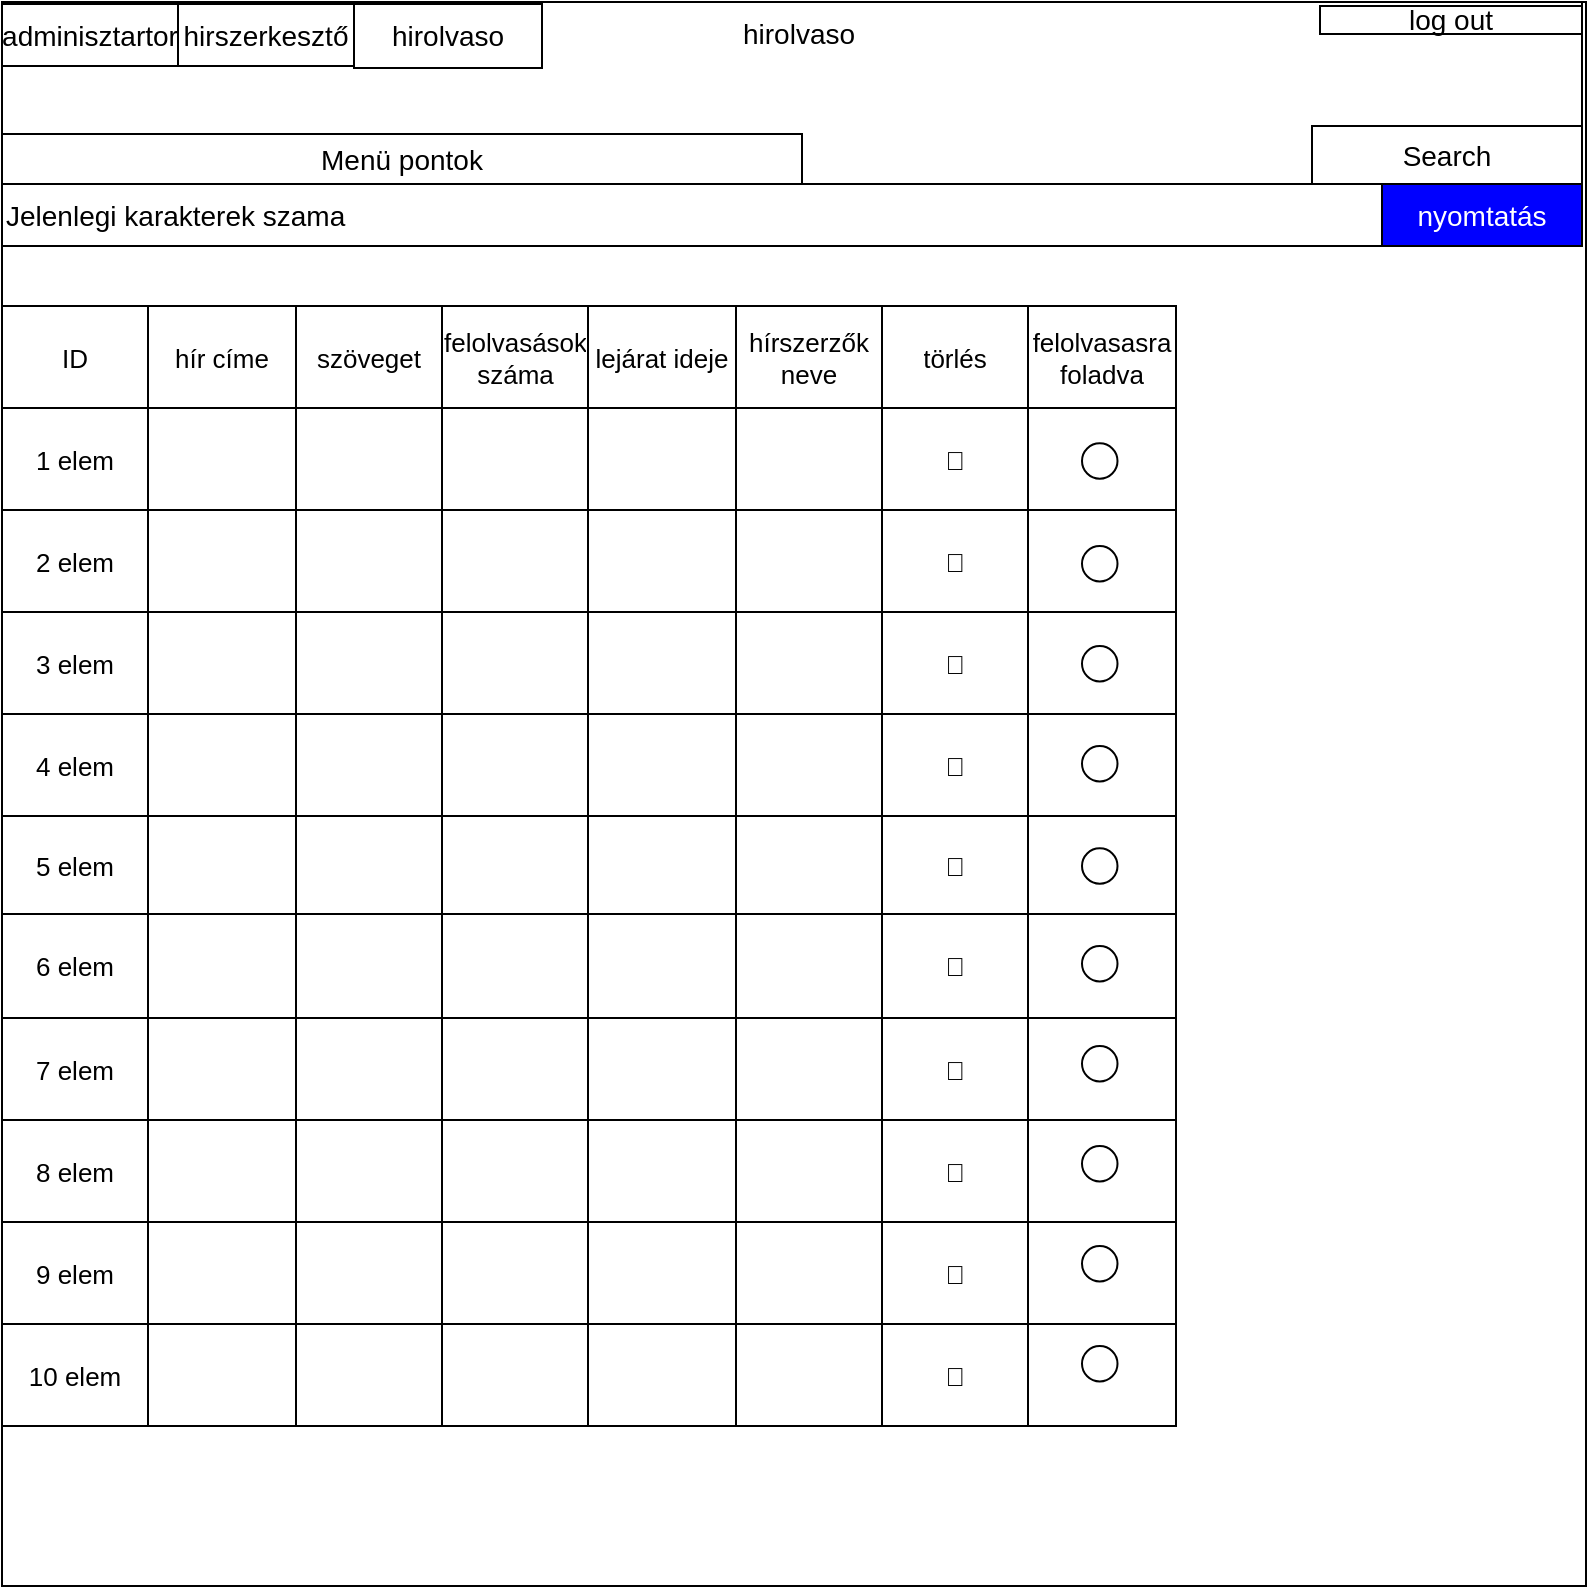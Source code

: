 <mxfile version="22.0.8" type="device">
  <diagram name="1 oldal" id="dpjXXV6aqlacYk7j9VG9">
    <mxGraphModel dx="934" dy="866" grid="1" gridSize="10" guides="1" tooltips="1" connect="1" arrows="1" fold="1" page="1" pageScale="1" pageWidth="827" pageHeight="1169" math="0" shadow="0">
      <root>
        <mxCell id="0" />
        <mxCell id="1" parent="0" />
        <mxCell id="1Bhlo9oKJ-6xgey1GEtK-1" value="" style="whiteSpace=wrap;html=1;aspect=fixed;" parent="1" vertex="1">
          <mxGeometry x="40" y="268" width="792" height="792" as="geometry" />
        </mxCell>
        <mxCell id="1Bhlo9oKJ-6xgey1GEtK-124" value="" style="rounded=0;whiteSpace=wrap;html=1;fontSize=14;" parent="1" vertex="1">
          <mxGeometry x="40" y="268" width="790" height="91" as="geometry" />
        </mxCell>
        <mxCell id="1Bhlo9oKJ-6xgey1GEtK-125" value="hirolvaso" style="text;html=1;strokeColor=none;fillColor=none;align=center;verticalAlign=middle;whiteSpace=wrap;rounded=0;fontSize=14;" parent="1" vertex="1">
          <mxGeometry x="389" y="270" width="99" height="28" as="geometry" />
        </mxCell>
        <mxCell id="1Bhlo9oKJ-6xgey1GEtK-126" value="Search" style="rounded=0;whiteSpace=wrap;html=1;fontSize=14;" parent="1" vertex="1">
          <mxGeometry x="695" y="330" width="135" height="29" as="geometry" />
        </mxCell>
        <mxCell id="1Bhlo9oKJ-6xgey1GEtK-127" value="Menü pontok" style="rounded=0;whiteSpace=wrap;html=1;fontSize=14;" parent="1" vertex="1">
          <mxGeometry x="40" y="334" width="400" height="25" as="geometry" />
        </mxCell>
        <mxCell id="1Bhlo9oKJ-6xgey1GEtK-128" value="log out" style="rounded=0;whiteSpace=wrap;html=1;fontSize=14;" parent="1" vertex="1">
          <mxGeometry x="699" y="270" width="131" height="14" as="geometry" />
        </mxCell>
        <mxCell id="1Bhlo9oKJ-6xgey1GEtK-129" value="adminisztartor" style="rounded=0;whiteSpace=wrap;html=1;fontSize=14;" parent="1" vertex="1">
          <mxGeometry x="40" y="269" width="88" height="31" as="geometry" />
        </mxCell>
        <mxCell id="1Bhlo9oKJ-6xgey1GEtK-130" value="hirszerkesztő" style="rounded=0;whiteSpace=wrap;html=1;fontSize=14;" parent="1" vertex="1">
          <mxGeometry x="128" y="269" width="88" height="31" as="geometry" />
        </mxCell>
        <mxCell id="1Bhlo9oKJ-6xgey1GEtK-133" value="hirolvaso" style="rounded=0;whiteSpace=wrap;html=1;fontSize=14;" parent="1" vertex="1">
          <mxGeometry x="216" y="269" width="94" height="32" as="geometry" />
        </mxCell>
        <mxCell id="7-HeJF2qWF5bApz_e-Zq-28" value="" style="shape=partialRectangle;html=1;whiteSpace=wrap;connectable=0;strokeColor=inherit;overflow=hidden;fillColor=none;top=0;left=0;bottom=0;right=0;pointerEvents=1;fontSize=13;" vertex="1" parent="1">
          <mxGeometry x="495" y="421" width="65" height="51" as="geometry">
            <mxRectangle width="65" height="51" as="alternateBounds" />
          </mxGeometry>
        </mxCell>
        <mxCell id="7-HeJF2qWF5bApz_e-Zq-29" value="" style="shape=partialRectangle;html=1;whiteSpace=wrap;connectable=0;strokeColor=inherit;overflow=hidden;fillColor=none;top=0;left=0;bottom=0;right=0;pointerEvents=1;fontSize=13;" vertex="1" parent="1">
          <mxGeometry x="495" y="472" width="65" height="51" as="geometry">
            <mxRectangle width="65" height="51" as="alternateBounds" />
          </mxGeometry>
        </mxCell>
        <mxCell id="7-HeJF2qWF5bApz_e-Zq-50" value="&lt;div style=&quot;font-size: 14px;&quot; align=&quot;left&quot;&gt;&lt;font style=&quot;font-size: 14px;&quot;&gt;Jelenlegi karakterek szama&lt;/font&gt;&lt;/div&gt;" style="rounded=0;whiteSpace=wrap;html=1;align=left;fontSize=14;" vertex="1" parent="1">
          <mxGeometry x="40" y="359" width="790" height="31" as="geometry" />
        </mxCell>
        <mxCell id="1Bhlo9oKJ-6xgey1GEtK-147" value="nyomtatás" style="rounded=0;whiteSpace=wrap;html=1;fillColor=#0000FF;fontColor=#FFFFFF;fontSize=14;" parent="1" vertex="1">
          <mxGeometry x="730" y="359" width="100" height="31" as="geometry" />
        </mxCell>
        <mxCell id="1Bhlo9oKJ-6xgey1GEtK-2" value="" style="shape=table;startSize=0;container=1;collapsible=0;childLayout=tableLayout;fontSize=13;" parent="1" vertex="1">
          <mxGeometry x="40" y="420" width="587" height="560" as="geometry" />
        </mxCell>
        <mxCell id="1Bhlo9oKJ-6xgey1GEtK-3" value="" style="shape=tableRow;horizontal=0;startSize=0;swimlaneHead=0;swimlaneBody=0;strokeColor=inherit;top=0;left=0;bottom=0;right=0;collapsible=0;dropTarget=0;fillColor=none;points=[[0,0.5],[1,0.5]];portConstraint=eastwest;fontSize=13;" parent="1Bhlo9oKJ-6xgey1GEtK-2" vertex="1">
          <mxGeometry width="587" height="51" as="geometry" />
        </mxCell>
        <mxCell id="1Bhlo9oKJ-6xgey1GEtK-4" value="ID" style="shape=partialRectangle;html=1;whiteSpace=wrap;connectable=0;strokeColor=inherit;overflow=hidden;fillColor=none;top=0;left=0;bottom=0;right=0;pointerEvents=1;fontSize=13;" parent="1Bhlo9oKJ-6xgey1GEtK-3" vertex="1">
          <mxGeometry width="73" height="51" as="geometry">
            <mxRectangle width="73" height="51" as="alternateBounds" />
          </mxGeometry>
        </mxCell>
        <mxCell id="1Bhlo9oKJ-6xgey1GEtK-5" value="&#xa;hír címe&#xa;&#xa;" style="shape=partialRectangle;html=1;whiteSpace=wrap;connectable=0;strokeColor=inherit;overflow=hidden;fillColor=none;top=0;left=0;bottom=0;right=0;pointerEvents=1;fontSize=13;" parent="1Bhlo9oKJ-6xgey1GEtK-3" vertex="1">
          <mxGeometry x="73" width="74" height="51" as="geometry">
            <mxRectangle width="74" height="51" as="alternateBounds" />
          </mxGeometry>
        </mxCell>
        <mxCell id="1Bhlo9oKJ-6xgey1GEtK-6" value="szöveget" style="shape=partialRectangle;html=1;whiteSpace=wrap;connectable=0;strokeColor=inherit;overflow=hidden;fillColor=none;top=0;left=0;bottom=0;right=0;pointerEvents=1;fontSize=13;" parent="1Bhlo9oKJ-6xgey1GEtK-3" vertex="1">
          <mxGeometry x="147" width="73" height="51" as="geometry">
            <mxRectangle width="73" height="51" as="alternateBounds" />
          </mxGeometry>
        </mxCell>
        <mxCell id="1Bhlo9oKJ-6xgey1GEtK-7" value="felolvasások száma" style="shape=partialRectangle;html=1;whiteSpace=wrap;connectable=0;strokeColor=inherit;overflow=hidden;fillColor=none;top=0;left=0;bottom=0;right=0;pointerEvents=1;fontSize=13;" parent="1Bhlo9oKJ-6xgey1GEtK-3" vertex="1">
          <mxGeometry x="220" width="73" height="51" as="geometry">
            <mxRectangle width="73" height="51" as="alternateBounds" />
          </mxGeometry>
        </mxCell>
        <mxCell id="1Bhlo9oKJ-6xgey1GEtK-8" value="lejárat ideje" style="shape=partialRectangle;html=1;whiteSpace=wrap;connectable=0;strokeColor=inherit;overflow=hidden;fillColor=none;top=0;left=0;bottom=0;right=0;pointerEvents=1;fontSize=13;" parent="1Bhlo9oKJ-6xgey1GEtK-3" vertex="1">
          <mxGeometry x="293" width="74" height="51" as="geometry">
            <mxRectangle width="74" height="51" as="alternateBounds" />
          </mxGeometry>
        </mxCell>
        <mxCell id="1Bhlo9oKJ-6xgey1GEtK-9" value="hírszerzők neve" style="shape=partialRectangle;html=1;whiteSpace=wrap;connectable=0;strokeColor=inherit;overflow=hidden;fillColor=none;top=0;left=0;bottom=0;right=0;pointerEvents=1;fontSize=13;" parent="1Bhlo9oKJ-6xgey1GEtK-3" vertex="1">
          <mxGeometry x="367" width="73" height="51" as="geometry">
            <mxRectangle width="73" height="51" as="alternateBounds" />
          </mxGeometry>
        </mxCell>
        <mxCell id="1Bhlo9oKJ-6xgey1GEtK-10" value="&#xa;törlés&#xa;&#xa;" style="shape=partialRectangle;html=1;whiteSpace=wrap;connectable=0;strokeColor=inherit;overflow=hidden;fillColor=none;top=0;left=0;bottom=0;right=0;pointerEvents=1;fontSize=13;" parent="1Bhlo9oKJ-6xgey1GEtK-3" vertex="1">
          <mxGeometry x="440" width="73" height="51" as="geometry">
            <mxRectangle width="73" height="51" as="alternateBounds" />
          </mxGeometry>
        </mxCell>
        <mxCell id="1Bhlo9oKJ-6xgey1GEtK-11" value="felolvasasra foladva" style="shape=partialRectangle;html=1;whiteSpace=wrap;connectable=0;strokeColor=inherit;overflow=hidden;fillColor=none;top=0;left=0;bottom=0;right=0;pointerEvents=1;fontSize=13;" parent="1Bhlo9oKJ-6xgey1GEtK-3" vertex="1">
          <mxGeometry x="513" width="74" height="51" as="geometry">
            <mxRectangle width="74" height="51" as="alternateBounds" />
          </mxGeometry>
        </mxCell>
        <mxCell id="1Bhlo9oKJ-6xgey1GEtK-14" value="" style="shape=tableRow;horizontal=0;startSize=0;swimlaneHead=0;swimlaneBody=0;strokeColor=inherit;top=0;left=0;bottom=0;right=0;collapsible=0;dropTarget=0;fillColor=none;points=[[0,0.5],[1,0.5]];portConstraint=eastwest;fontSize=13;" parent="1Bhlo9oKJ-6xgey1GEtK-2" vertex="1">
          <mxGeometry y="51" width="587" height="51" as="geometry" />
        </mxCell>
        <mxCell id="1Bhlo9oKJ-6xgey1GEtK-15" value="1 elem" style="shape=partialRectangle;html=1;whiteSpace=wrap;connectable=0;strokeColor=inherit;overflow=hidden;fillColor=none;top=0;left=0;bottom=0;right=0;pointerEvents=1;fontSize=13;" parent="1Bhlo9oKJ-6xgey1GEtK-14" vertex="1">
          <mxGeometry width="73" height="51" as="geometry">
            <mxRectangle width="73" height="51" as="alternateBounds" />
          </mxGeometry>
        </mxCell>
        <mxCell id="1Bhlo9oKJ-6xgey1GEtK-16" style="shape=partialRectangle;html=1;whiteSpace=wrap;connectable=0;strokeColor=inherit;overflow=hidden;fillColor=none;top=0;left=0;bottom=0;right=0;pointerEvents=1;fontSize=13;" parent="1Bhlo9oKJ-6xgey1GEtK-14" vertex="1">
          <mxGeometry x="73" width="74" height="51" as="geometry">
            <mxRectangle width="74" height="51" as="alternateBounds" />
          </mxGeometry>
        </mxCell>
        <mxCell id="1Bhlo9oKJ-6xgey1GEtK-17" style="shape=partialRectangle;html=1;whiteSpace=wrap;connectable=0;strokeColor=inherit;overflow=hidden;fillColor=none;top=0;left=0;bottom=0;right=0;pointerEvents=1;fontSize=13;" parent="1Bhlo9oKJ-6xgey1GEtK-14" vertex="1">
          <mxGeometry x="147" width="73" height="51" as="geometry">
            <mxRectangle width="73" height="51" as="alternateBounds" />
          </mxGeometry>
        </mxCell>
        <mxCell id="1Bhlo9oKJ-6xgey1GEtK-18" style="shape=partialRectangle;html=1;whiteSpace=wrap;connectable=0;strokeColor=inherit;overflow=hidden;fillColor=none;top=0;left=0;bottom=0;right=0;pointerEvents=1;fontSize=13;" parent="1Bhlo9oKJ-6xgey1GEtK-14" vertex="1">
          <mxGeometry x="220" width="73" height="51" as="geometry">
            <mxRectangle width="73" height="51" as="alternateBounds" />
          </mxGeometry>
        </mxCell>
        <mxCell id="1Bhlo9oKJ-6xgey1GEtK-19" style="shape=partialRectangle;html=1;whiteSpace=wrap;connectable=0;strokeColor=inherit;overflow=hidden;fillColor=none;top=0;left=0;bottom=0;right=0;pointerEvents=1;fontSize=13;" parent="1Bhlo9oKJ-6xgey1GEtK-14" vertex="1">
          <mxGeometry x="293" width="74" height="51" as="geometry">
            <mxRectangle width="74" height="51" as="alternateBounds" />
          </mxGeometry>
        </mxCell>
        <mxCell id="1Bhlo9oKJ-6xgey1GEtK-20" style="shape=partialRectangle;html=1;whiteSpace=wrap;connectable=0;strokeColor=inherit;overflow=hidden;fillColor=none;top=0;left=0;bottom=0;right=0;pointerEvents=1;fontSize=13;" parent="1Bhlo9oKJ-6xgey1GEtK-14" vertex="1">
          <mxGeometry x="367" width="73" height="51" as="geometry">
            <mxRectangle width="73" height="51" as="alternateBounds" />
          </mxGeometry>
        </mxCell>
        <mxCell id="1Bhlo9oKJ-6xgey1GEtK-21" value="🚫" style="shape=partialRectangle;html=1;whiteSpace=wrap;connectable=0;strokeColor=inherit;overflow=hidden;fillColor=none;top=0;left=0;bottom=0;right=0;pointerEvents=1;fontSize=13;" parent="1Bhlo9oKJ-6xgey1GEtK-14" vertex="1">
          <mxGeometry x="440" width="73" height="51" as="geometry">
            <mxRectangle width="73" height="51" as="alternateBounds" />
          </mxGeometry>
        </mxCell>
        <mxCell id="1Bhlo9oKJ-6xgey1GEtK-22" value="" style="shape=partialRectangle;html=1;whiteSpace=wrap;connectable=0;strokeColor=inherit;overflow=hidden;fillColor=none;top=0;left=0;bottom=0;right=0;pointerEvents=1;fontSize=13;" parent="1Bhlo9oKJ-6xgey1GEtK-14" vertex="1">
          <mxGeometry x="513" width="74" height="51" as="geometry">
            <mxRectangle width="74" height="51" as="alternateBounds" />
          </mxGeometry>
        </mxCell>
        <mxCell id="1Bhlo9oKJ-6xgey1GEtK-25" value="" style="shape=tableRow;horizontal=0;startSize=0;swimlaneHead=0;swimlaneBody=0;strokeColor=inherit;top=0;left=0;bottom=0;right=0;collapsible=0;dropTarget=0;fillColor=none;points=[[0,0.5],[1,0.5]];portConstraint=eastwest;fontSize=13;" parent="1Bhlo9oKJ-6xgey1GEtK-2" vertex="1">
          <mxGeometry y="102" width="587" height="51" as="geometry" />
        </mxCell>
        <mxCell id="1Bhlo9oKJ-6xgey1GEtK-26" value="2 elem" style="shape=partialRectangle;html=1;whiteSpace=wrap;connectable=0;strokeColor=inherit;overflow=hidden;fillColor=none;top=0;left=0;bottom=0;right=0;pointerEvents=1;fontSize=13;" parent="1Bhlo9oKJ-6xgey1GEtK-25" vertex="1">
          <mxGeometry width="73" height="51" as="geometry">
            <mxRectangle width="73" height="51" as="alternateBounds" />
          </mxGeometry>
        </mxCell>
        <mxCell id="1Bhlo9oKJ-6xgey1GEtK-27" style="shape=partialRectangle;html=1;whiteSpace=wrap;connectable=0;strokeColor=inherit;overflow=hidden;fillColor=none;top=0;left=0;bottom=0;right=0;pointerEvents=1;fontSize=13;" parent="1Bhlo9oKJ-6xgey1GEtK-25" vertex="1">
          <mxGeometry x="73" width="74" height="51" as="geometry">
            <mxRectangle width="74" height="51" as="alternateBounds" />
          </mxGeometry>
        </mxCell>
        <mxCell id="1Bhlo9oKJ-6xgey1GEtK-28" style="shape=partialRectangle;html=1;whiteSpace=wrap;connectable=0;strokeColor=inherit;overflow=hidden;fillColor=none;top=0;left=0;bottom=0;right=0;pointerEvents=1;fontSize=13;" parent="1Bhlo9oKJ-6xgey1GEtK-25" vertex="1">
          <mxGeometry x="147" width="73" height="51" as="geometry">
            <mxRectangle width="73" height="51" as="alternateBounds" />
          </mxGeometry>
        </mxCell>
        <mxCell id="1Bhlo9oKJ-6xgey1GEtK-29" style="shape=partialRectangle;html=1;whiteSpace=wrap;connectable=0;strokeColor=inherit;overflow=hidden;fillColor=none;top=0;left=0;bottom=0;right=0;pointerEvents=1;fontSize=13;" parent="1Bhlo9oKJ-6xgey1GEtK-25" vertex="1">
          <mxGeometry x="220" width="73" height="51" as="geometry">
            <mxRectangle width="73" height="51" as="alternateBounds" />
          </mxGeometry>
        </mxCell>
        <mxCell id="1Bhlo9oKJ-6xgey1GEtK-30" style="shape=partialRectangle;html=1;whiteSpace=wrap;connectable=0;strokeColor=inherit;overflow=hidden;fillColor=none;top=0;left=0;bottom=0;right=0;pointerEvents=1;fontSize=13;" parent="1Bhlo9oKJ-6xgey1GEtK-25" vertex="1">
          <mxGeometry x="293" width="74" height="51" as="geometry">
            <mxRectangle width="74" height="51" as="alternateBounds" />
          </mxGeometry>
        </mxCell>
        <mxCell id="1Bhlo9oKJ-6xgey1GEtK-31" style="shape=partialRectangle;html=1;whiteSpace=wrap;connectable=0;strokeColor=inherit;overflow=hidden;fillColor=none;top=0;left=0;bottom=0;right=0;pointerEvents=1;fontSize=13;" parent="1Bhlo9oKJ-6xgey1GEtK-25" vertex="1">
          <mxGeometry x="367" width="73" height="51" as="geometry">
            <mxRectangle width="73" height="51" as="alternateBounds" />
          </mxGeometry>
        </mxCell>
        <mxCell id="1Bhlo9oKJ-6xgey1GEtK-32" value="🚫" style="shape=partialRectangle;html=1;whiteSpace=wrap;connectable=0;strokeColor=inherit;overflow=hidden;fillColor=none;top=0;left=0;bottom=0;right=0;pointerEvents=1;fontSize=13;" parent="1Bhlo9oKJ-6xgey1GEtK-25" vertex="1">
          <mxGeometry x="440" width="73" height="51" as="geometry">
            <mxRectangle width="73" height="51" as="alternateBounds" />
          </mxGeometry>
        </mxCell>
        <mxCell id="1Bhlo9oKJ-6xgey1GEtK-33" value="" style="shape=partialRectangle;html=1;whiteSpace=wrap;connectable=0;strokeColor=inherit;overflow=hidden;fillColor=none;top=0;left=0;bottom=0;right=0;pointerEvents=1;fontSize=13;" parent="1Bhlo9oKJ-6xgey1GEtK-25" vertex="1">
          <mxGeometry x="513" width="74" height="51" as="geometry">
            <mxRectangle width="74" height="51" as="alternateBounds" />
          </mxGeometry>
        </mxCell>
        <mxCell id="1Bhlo9oKJ-6xgey1GEtK-36" style="shape=tableRow;horizontal=0;startSize=0;swimlaneHead=0;swimlaneBody=0;strokeColor=inherit;top=0;left=0;bottom=0;right=0;collapsible=0;dropTarget=0;fillColor=none;points=[[0,0.5],[1,0.5]];portConstraint=eastwest;fontSize=13;" parent="1Bhlo9oKJ-6xgey1GEtK-2" vertex="1">
          <mxGeometry y="153" width="587" height="51" as="geometry" />
        </mxCell>
        <mxCell id="1Bhlo9oKJ-6xgey1GEtK-37" value="3 elem" style="shape=partialRectangle;html=1;whiteSpace=wrap;connectable=0;strokeColor=inherit;overflow=hidden;fillColor=none;top=0;left=0;bottom=0;right=0;pointerEvents=1;fontSize=13;" parent="1Bhlo9oKJ-6xgey1GEtK-36" vertex="1">
          <mxGeometry width="73" height="51" as="geometry">
            <mxRectangle width="73" height="51" as="alternateBounds" />
          </mxGeometry>
        </mxCell>
        <mxCell id="1Bhlo9oKJ-6xgey1GEtK-38" style="shape=partialRectangle;html=1;whiteSpace=wrap;connectable=0;strokeColor=inherit;overflow=hidden;fillColor=none;top=0;left=0;bottom=0;right=0;pointerEvents=1;fontSize=13;" parent="1Bhlo9oKJ-6xgey1GEtK-36" vertex="1">
          <mxGeometry x="73" width="74" height="51" as="geometry">
            <mxRectangle width="74" height="51" as="alternateBounds" />
          </mxGeometry>
        </mxCell>
        <mxCell id="1Bhlo9oKJ-6xgey1GEtK-39" style="shape=partialRectangle;html=1;whiteSpace=wrap;connectable=0;strokeColor=inherit;overflow=hidden;fillColor=none;top=0;left=0;bottom=0;right=0;pointerEvents=1;fontSize=13;" parent="1Bhlo9oKJ-6xgey1GEtK-36" vertex="1">
          <mxGeometry x="147" width="73" height="51" as="geometry">
            <mxRectangle width="73" height="51" as="alternateBounds" />
          </mxGeometry>
        </mxCell>
        <mxCell id="1Bhlo9oKJ-6xgey1GEtK-40" style="shape=partialRectangle;html=1;whiteSpace=wrap;connectable=0;strokeColor=inherit;overflow=hidden;fillColor=none;top=0;left=0;bottom=0;right=0;pointerEvents=1;fontSize=13;" parent="1Bhlo9oKJ-6xgey1GEtK-36" vertex="1">
          <mxGeometry x="220" width="73" height="51" as="geometry">
            <mxRectangle width="73" height="51" as="alternateBounds" />
          </mxGeometry>
        </mxCell>
        <mxCell id="1Bhlo9oKJ-6xgey1GEtK-41" style="shape=partialRectangle;html=1;whiteSpace=wrap;connectable=0;strokeColor=inherit;overflow=hidden;fillColor=none;top=0;left=0;bottom=0;right=0;pointerEvents=1;fontSize=13;" parent="1Bhlo9oKJ-6xgey1GEtK-36" vertex="1">
          <mxGeometry x="293" width="74" height="51" as="geometry">
            <mxRectangle width="74" height="51" as="alternateBounds" />
          </mxGeometry>
        </mxCell>
        <mxCell id="1Bhlo9oKJ-6xgey1GEtK-42" style="shape=partialRectangle;html=1;whiteSpace=wrap;connectable=0;strokeColor=inherit;overflow=hidden;fillColor=none;top=0;left=0;bottom=0;right=0;pointerEvents=1;fontSize=13;" parent="1Bhlo9oKJ-6xgey1GEtK-36" vertex="1">
          <mxGeometry x="367" width="73" height="51" as="geometry">
            <mxRectangle width="73" height="51" as="alternateBounds" />
          </mxGeometry>
        </mxCell>
        <mxCell id="1Bhlo9oKJ-6xgey1GEtK-43" value="🚫" style="shape=partialRectangle;html=1;whiteSpace=wrap;connectable=0;strokeColor=inherit;overflow=hidden;fillColor=none;top=0;left=0;bottom=0;right=0;pointerEvents=1;fontSize=13;" parent="1Bhlo9oKJ-6xgey1GEtK-36" vertex="1">
          <mxGeometry x="440" width="73" height="51" as="geometry">
            <mxRectangle width="73" height="51" as="alternateBounds" />
          </mxGeometry>
        </mxCell>
        <mxCell id="1Bhlo9oKJ-6xgey1GEtK-44" value="" style="shape=partialRectangle;html=1;whiteSpace=wrap;connectable=0;strokeColor=inherit;overflow=hidden;fillColor=none;top=0;left=0;bottom=0;right=0;pointerEvents=1;fontSize=13;" parent="1Bhlo9oKJ-6xgey1GEtK-36" vertex="1">
          <mxGeometry x="513" width="74" height="51" as="geometry">
            <mxRectangle width="74" height="51" as="alternateBounds" />
          </mxGeometry>
        </mxCell>
        <mxCell id="1Bhlo9oKJ-6xgey1GEtK-47" style="shape=tableRow;horizontal=0;startSize=0;swimlaneHead=0;swimlaneBody=0;strokeColor=inherit;top=0;left=0;bottom=0;right=0;collapsible=0;dropTarget=0;fillColor=none;points=[[0,0.5],[1,0.5]];portConstraint=eastwest;fontSize=13;" parent="1Bhlo9oKJ-6xgey1GEtK-2" vertex="1">
          <mxGeometry y="204" width="587" height="51" as="geometry" />
        </mxCell>
        <mxCell id="1Bhlo9oKJ-6xgey1GEtK-48" value="4 elem" style="shape=partialRectangle;html=1;whiteSpace=wrap;connectable=0;strokeColor=inherit;overflow=hidden;fillColor=none;top=0;left=0;bottom=0;right=0;pointerEvents=1;fontSize=13;" parent="1Bhlo9oKJ-6xgey1GEtK-47" vertex="1">
          <mxGeometry width="73" height="51" as="geometry">
            <mxRectangle width="73" height="51" as="alternateBounds" />
          </mxGeometry>
        </mxCell>
        <mxCell id="1Bhlo9oKJ-6xgey1GEtK-49" style="shape=partialRectangle;html=1;whiteSpace=wrap;connectable=0;strokeColor=inherit;overflow=hidden;fillColor=none;top=0;left=0;bottom=0;right=0;pointerEvents=1;fontSize=13;" parent="1Bhlo9oKJ-6xgey1GEtK-47" vertex="1">
          <mxGeometry x="73" width="74" height="51" as="geometry">
            <mxRectangle width="74" height="51" as="alternateBounds" />
          </mxGeometry>
        </mxCell>
        <mxCell id="1Bhlo9oKJ-6xgey1GEtK-50" style="shape=partialRectangle;html=1;whiteSpace=wrap;connectable=0;strokeColor=inherit;overflow=hidden;fillColor=none;top=0;left=0;bottom=0;right=0;pointerEvents=1;fontSize=13;" parent="1Bhlo9oKJ-6xgey1GEtK-47" vertex="1">
          <mxGeometry x="147" width="73" height="51" as="geometry">
            <mxRectangle width="73" height="51" as="alternateBounds" />
          </mxGeometry>
        </mxCell>
        <mxCell id="1Bhlo9oKJ-6xgey1GEtK-51" style="shape=partialRectangle;html=1;whiteSpace=wrap;connectable=0;strokeColor=inherit;overflow=hidden;fillColor=none;top=0;left=0;bottom=0;right=0;pointerEvents=1;fontSize=13;" parent="1Bhlo9oKJ-6xgey1GEtK-47" vertex="1">
          <mxGeometry x="220" width="73" height="51" as="geometry">
            <mxRectangle width="73" height="51" as="alternateBounds" />
          </mxGeometry>
        </mxCell>
        <mxCell id="1Bhlo9oKJ-6xgey1GEtK-52" style="shape=partialRectangle;html=1;whiteSpace=wrap;connectable=0;strokeColor=inherit;overflow=hidden;fillColor=none;top=0;left=0;bottom=0;right=0;pointerEvents=1;fontSize=13;" parent="1Bhlo9oKJ-6xgey1GEtK-47" vertex="1">
          <mxGeometry x="293" width="74" height="51" as="geometry">
            <mxRectangle width="74" height="51" as="alternateBounds" />
          </mxGeometry>
        </mxCell>
        <mxCell id="1Bhlo9oKJ-6xgey1GEtK-53" style="shape=partialRectangle;html=1;whiteSpace=wrap;connectable=0;strokeColor=inherit;overflow=hidden;fillColor=none;top=0;left=0;bottom=0;right=0;pointerEvents=1;fontSize=13;" parent="1Bhlo9oKJ-6xgey1GEtK-47" vertex="1">
          <mxGeometry x="367" width="73" height="51" as="geometry">
            <mxRectangle width="73" height="51" as="alternateBounds" />
          </mxGeometry>
        </mxCell>
        <mxCell id="1Bhlo9oKJ-6xgey1GEtK-54" value="🚫" style="shape=partialRectangle;html=1;whiteSpace=wrap;connectable=0;strokeColor=inherit;overflow=hidden;fillColor=none;top=0;left=0;bottom=0;right=0;pointerEvents=1;fontSize=13;" parent="1Bhlo9oKJ-6xgey1GEtK-47" vertex="1">
          <mxGeometry x="440" width="73" height="51" as="geometry">
            <mxRectangle width="73" height="51" as="alternateBounds" />
          </mxGeometry>
        </mxCell>
        <mxCell id="1Bhlo9oKJ-6xgey1GEtK-55" value="" style="shape=partialRectangle;html=1;whiteSpace=wrap;connectable=0;strokeColor=inherit;overflow=hidden;fillColor=none;top=0;left=0;bottom=0;right=0;pointerEvents=1;fontSize=13;" parent="1Bhlo9oKJ-6xgey1GEtK-47" vertex="1">
          <mxGeometry x="513" width="74" height="51" as="geometry">
            <mxRectangle width="74" height="51" as="alternateBounds" />
          </mxGeometry>
        </mxCell>
        <mxCell id="1Bhlo9oKJ-6xgey1GEtK-58" style="shape=tableRow;horizontal=0;startSize=0;swimlaneHead=0;swimlaneBody=0;strokeColor=inherit;top=0;left=0;bottom=0;right=0;collapsible=0;dropTarget=0;fillColor=none;points=[[0,0.5],[1,0.5]];portConstraint=eastwest;fontSize=13;" parent="1Bhlo9oKJ-6xgey1GEtK-2" vertex="1">
          <mxGeometry y="255" width="587" height="49" as="geometry" />
        </mxCell>
        <mxCell id="1Bhlo9oKJ-6xgey1GEtK-59" value="5 elem" style="shape=partialRectangle;html=1;whiteSpace=wrap;connectable=0;strokeColor=inherit;overflow=hidden;fillColor=none;top=0;left=0;bottom=0;right=0;pointerEvents=1;fontSize=13;" parent="1Bhlo9oKJ-6xgey1GEtK-58" vertex="1">
          <mxGeometry width="73" height="49" as="geometry">
            <mxRectangle width="73" height="49" as="alternateBounds" />
          </mxGeometry>
        </mxCell>
        <mxCell id="1Bhlo9oKJ-6xgey1GEtK-60" style="shape=partialRectangle;html=1;whiteSpace=wrap;connectable=0;strokeColor=inherit;overflow=hidden;fillColor=none;top=0;left=0;bottom=0;right=0;pointerEvents=1;fontSize=13;" parent="1Bhlo9oKJ-6xgey1GEtK-58" vertex="1">
          <mxGeometry x="73" width="74" height="49" as="geometry">
            <mxRectangle width="74" height="49" as="alternateBounds" />
          </mxGeometry>
        </mxCell>
        <mxCell id="1Bhlo9oKJ-6xgey1GEtK-61" style="shape=partialRectangle;html=1;whiteSpace=wrap;connectable=0;strokeColor=inherit;overflow=hidden;fillColor=none;top=0;left=0;bottom=0;right=0;pointerEvents=1;fontSize=13;" parent="1Bhlo9oKJ-6xgey1GEtK-58" vertex="1">
          <mxGeometry x="147" width="73" height="49" as="geometry">
            <mxRectangle width="73" height="49" as="alternateBounds" />
          </mxGeometry>
        </mxCell>
        <mxCell id="1Bhlo9oKJ-6xgey1GEtK-62" style="shape=partialRectangle;html=1;whiteSpace=wrap;connectable=0;strokeColor=inherit;overflow=hidden;fillColor=none;top=0;left=0;bottom=0;right=0;pointerEvents=1;fontSize=13;" parent="1Bhlo9oKJ-6xgey1GEtK-58" vertex="1">
          <mxGeometry x="220" width="73" height="49" as="geometry">
            <mxRectangle width="73" height="49" as="alternateBounds" />
          </mxGeometry>
        </mxCell>
        <mxCell id="1Bhlo9oKJ-6xgey1GEtK-63" style="shape=partialRectangle;html=1;whiteSpace=wrap;connectable=0;strokeColor=inherit;overflow=hidden;fillColor=none;top=0;left=0;bottom=0;right=0;pointerEvents=1;fontSize=13;" parent="1Bhlo9oKJ-6xgey1GEtK-58" vertex="1">
          <mxGeometry x="293" width="74" height="49" as="geometry">
            <mxRectangle width="74" height="49" as="alternateBounds" />
          </mxGeometry>
        </mxCell>
        <mxCell id="1Bhlo9oKJ-6xgey1GEtK-64" style="shape=partialRectangle;html=1;whiteSpace=wrap;connectable=0;strokeColor=inherit;overflow=hidden;fillColor=none;top=0;left=0;bottom=0;right=0;pointerEvents=1;fontSize=13;" parent="1Bhlo9oKJ-6xgey1GEtK-58" vertex="1">
          <mxGeometry x="367" width="73" height="49" as="geometry">
            <mxRectangle width="73" height="49" as="alternateBounds" />
          </mxGeometry>
        </mxCell>
        <mxCell id="1Bhlo9oKJ-6xgey1GEtK-65" value="🚫" style="shape=partialRectangle;html=1;whiteSpace=wrap;connectable=0;strokeColor=inherit;overflow=hidden;fillColor=none;top=0;left=0;bottom=0;right=0;pointerEvents=1;fontSize=13;" parent="1Bhlo9oKJ-6xgey1GEtK-58" vertex="1">
          <mxGeometry x="440" width="73" height="49" as="geometry">
            <mxRectangle width="73" height="49" as="alternateBounds" />
          </mxGeometry>
        </mxCell>
        <mxCell id="1Bhlo9oKJ-6xgey1GEtK-66" value="" style="shape=partialRectangle;html=1;whiteSpace=wrap;connectable=0;strokeColor=inherit;overflow=hidden;fillColor=none;top=0;left=0;bottom=0;right=0;pointerEvents=1;fontSize=13;" parent="1Bhlo9oKJ-6xgey1GEtK-58" vertex="1">
          <mxGeometry x="513" width="74" height="49" as="geometry">
            <mxRectangle width="74" height="49" as="alternateBounds" />
          </mxGeometry>
        </mxCell>
        <mxCell id="1Bhlo9oKJ-6xgey1GEtK-69" style="shape=tableRow;horizontal=0;startSize=0;swimlaneHead=0;swimlaneBody=0;strokeColor=inherit;top=0;left=0;bottom=0;right=0;collapsible=0;dropTarget=0;fillColor=none;points=[[0,0.5],[1,0.5]];portConstraint=eastwest;fontSize=13;" parent="1Bhlo9oKJ-6xgey1GEtK-2" vertex="1">
          <mxGeometry y="304" width="587" height="52" as="geometry" />
        </mxCell>
        <mxCell id="1Bhlo9oKJ-6xgey1GEtK-70" value="6 elem" style="shape=partialRectangle;html=1;whiteSpace=wrap;connectable=0;strokeColor=inherit;overflow=hidden;fillColor=none;top=0;left=0;bottom=0;right=0;pointerEvents=1;fontSize=13;" parent="1Bhlo9oKJ-6xgey1GEtK-69" vertex="1">
          <mxGeometry width="73" height="52" as="geometry">
            <mxRectangle width="73" height="52" as="alternateBounds" />
          </mxGeometry>
        </mxCell>
        <mxCell id="1Bhlo9oKJ-6xgey1GEtK-71" style="shape=partialRectangle;html=1;whiteSpace=wrap;connectable=0;strokeColor=inherit;overflow=hidden;fillColor=none;top=0;left=0;bottom=0;right=0;pointerEvents=1;fontSize=13;" parent="1Bhlo9oKJ-6xgey1GEtK-69" vertex="1">
          <mxGeometry x="73" width="74" height="52" as="geometry">
            <mxRectangle width="74" height="52" as="alternateBounds" />
          </mxGeometry>
        </mxCell>
        <mxCell id="1Bhlo9oKJ-6xgey1GEtK-72" style="shape=partialRectangle;html=1;whiteSpace=wrap;connectable=0;strokeColor=inherit;overflow=hidden;fillColor=none;top=0;left=0;bottom=0;right=0;pointerEvents=1;fontSize=13;" parent="1Bhlo9oKJ-6xgey1GEtK-69" vertex="1">
          <mxGeometry x="147" width="73" height="52" as="geometry">
            <mxRectangle width="73" height="52" as="alternateBounds" />
          </mxGeometry>
        </mxCell>
        <mxCell id="1Bhlo9oKJ-6xgey1GEtK-73" style="shape=partialRectangle;html=1;whiteSpace=wrap;connectable=0;strokeColor=inherit;overflow=hidden;fillColor=none;top=0;left=0;bottom=0;right=0;pointerEvents=1;fontSize=13;" parent="1Bhlo9oKJ-6xgey1GEtK-69" vertex="1">
          <mxGeometry x="220" width="73" height="52" as="geometry">
            <mxRectangle width="73" height="52" as="alternateBounds" />
          </mxGeometry>
        </mxCell>
        <mxCell id="1Bhlo9oKJ-6xgey1GEtK-74" style="shape=partialRectangle;html=1;whiteSpace=wrap;connectable=0;strokeColor=inherit;overflow=hidden;fillColor=none;top=0;left=0;bottom=0;right=0;pointerEvents=1;fontSize=13;" parent="1Bhlo9oKJ-6xgey1GEtK-69" vertex="1">
          <mxGeometry x="293" width="74" height="52" as="geometry">
            <mxRectangle width="74" height="52" as="alternateBounds" />
          </mxGeometry>
        </mxCell>
        <mxCell id="1Bhlo9oKJ-6xgey1GEtK-75" style="shape=partialRectangle;html=1;whiteSpace=wrap;connectable=0;strokeColor=inherit;overflow=hidden;fillColor=none;top=0;left=0;bottom=0;right=0;pointerEvents=1;fontSize=13;" parent="1Bhlo9oKJ-6xgey1GEtK-69" vertex="1">
          <mxGeometry x="367" width="73" height="52" as="geometry">
            <mxRectangle width="73" height="52" as="alternateBounds" />
          </mxGeometry>
        </mxCell>
        <mxCell id="1Bhlo9oKJ-6xgey1GEtK-76" value="🚫" style="shape=partialRectangle;html=1;whiteSpace=wrap;connectable=0;strokeColor=inherit;overflow=hidden;fillColor=none;top=0;left=0;bottom=0;right=0;pointerEvents=1;fontSize=13;" parent="1Bhlo9oKJ-6xgey1GEtK-69" vertex="1">
          <mxGeometry x="440" width="73" height="52" as="geometry">
            <mxRectangle width="73" height="52" as="alternateBounds" />
          </mxGeometry>
        </mxCell>
        <mxCell id="1Bhlo9oKJ-6xgey1GEtK-77" value="" style="shape=partialRectangle;html=1;whiteSpace=wrap;connectable=0;strokeColor=inherit;overflow=hidden;fillColor=none;top=0;left=0;bottom=0;right=0;pointerEvents=1;fontSize=13;" parent="1Bhlo9oKJ-6xgey1GEtK-69" vertex="1">
          <mxGeometry x="513" width="74" height="52" as="geometry">
            <mxRectangle width="74" height="52" as="alternateBounds" />
          </mxGeometry>
        </mxCell>
        <mxCell id="1Bhlo9oKJ-6xgey1GEtK-80" style="shape=tableRow;horizontal=0;startSize=0;swimlaneHead=0;swimlaneBody=0;strokeColor=inherit;top=0;left=0;bottom=0;right=0;collapsible=0;dropTarget=0;fillColor=none;points=[[0,0.5],[1,0.5]];portConstraint=eastwest;fontSize=13;" parent="1Bhlo9oKJ-6xgey1GEtK-2" vertex="1">
          <mxGeometry y="356" width="587" height="51" as="geometry" />
        </mxCell>
        <mxCell id="1Bhlo9oKJ-6xgey1GEtK-81" value="7 elem" style="shape=partialRectangle;html=1;whiteSpace=wrap;connectable=0;strokeColor=inherit;overflow=hidden;fillColor=none;top=0;left=0;bottom=0;right=0;pointerEvents=1;fontSize=13;" parent="1Bhlo9oKJ-6xgey1GEtK-80" vertex="1">
          <mxGeometry width="73" height="51" as="geometry">
            <mxRectangle width="73" height="51" as="alternateBounds" />
          </mxGeometry>
        </mxCell>
        <mxCell id="1Bhlo9oKJ-6xgey1GEtK-82" style="shape=partialRectangle;html=1;whiteSpace=wrap;connectable=0;strokeColor=inherit;overflow=hidden;fillColor=none;top=0;left=0;bottom=0;right=0;pointerEvents=1;fontSize=13;" parent="1Bhlo9oKJ-6xgey1GEtK-80" vertex="1">
          <mxGeometry x="73" width="74" height="51" as="geometry">
            <mxRectangle width="74" height="51" as="alternateBounds" />
          </mxGeometry>
        </mxCell>
        <mxCell id="1Bhlo9oKJ-6xgey1GEtK-83" style="shape=partialRectangle;html=1;whiteSpace=wrap;connectable=0;strokeColor=inherit;overflow=hidden;fillColor=none;top=0;left=0;bottom=0;right=0;pointerEvents=1;fontSize=13;" parent="1Bhlo9oKJ-6xgey1GEtK-80" vertex="1">
          <mxGeometry x="147" width="73" height="51" as="geometry">
            <mxRectangle width="73" height="51" as="alternateBounds" />
          </mxGeometry>
        </mxCell>
        <mxCell id="1Bhlo9oKJ-6xgey1GEtK-84" style="shape=partialRectangle;html=1;whiteSpace=wrap;connectable=0;strokeColor=inherit;overflow=hidden;fillColor=none;top=0;left=0;bottom=0;right=0;pointerEvents=1;fontSize=13;" parent="1Bhlo9oKJ-6xgey1GEtK-80" vertex="1">
          <mxGeometry x="220" width="73" height="51" as="geometry">
            <mxRectangle width="73" height="51" as="alternateBounds" />
          </mxGeometry>
        </mxCell>
        <mxCell id="1Bhlo9oKJ-6xgey1GEtK-85" style="shape=partialRectangle;html=1;whiteSpace=wrap;connectable=0;strokeColor=inherit;overflow=hidden;fillColor=none;top=0;left=0;bottom=0;right=0;pointerEvents=1;fontSize=13;" parent="1Bhlo9oKJ-6xgey1GEtK-80" vertex="1">
          <mxGeometry x="293" width="74" height="51" as="geometry">
            <mxRectangle width="74" height="51" as="alternateBounds" />
          </mxGeometry>
        </mxCell>
        <mxCell id="1Bhlo9oKJ-6xgey1GEtK-86" style="shape=partialRectangle;html=1;whiteSpace=wrap;connectable=0;strokeColor=inherit;overflow=hidden;fillColor=none;top=0;left=0;bottom=0;right=0;pointerEvents=1;fontSize=13;" parent="1Bhlo9oKJ-6xgey1GEtK-80" vertex="1">
          <mxGeometry x="367" width="73" height="51" as="geometry">
            <mxRectangle width="73" height="51" as="alternateBounds" />
          </mxGeometry>
        </mxCell>
        <mxCell id="1Bhlo9oKJ-6xgey1GEtK-87" value="🚫" style="shape=partialRectangle;html=1;whiteSpace=wrap;connectable=0;strokeColor=inherit;overflow=hidden;fillColor=none;top=0;left=0;bottom=0;right=0;pointerEvents=1;fontSize=13;" parent="1Bhlo9oKJ-6xgey1GEtK-80" vertex="1">
          <mxGeometry x="440" width="73" height="51" as="geometry">
            <mxRectangle width="73" height="51" as="alternateBounds" />
          </mxGeometry>
        </mxCell>
        <mxCell id="1Bhlo9oKJ-6xgey1GEtK-88" value="" style="shape=partialRectangle;html=1;whiteSpace=wrap;connectable=0;strokeColor=inherit;overflow=hidden;fillColor=none;top=0;left=0;bottom=0;right=0;pointerEvents=1;fontSize=13;" parent="1Bhlo9oKJ-6xgey1GEtK-80" vertex="1">
          <mxGeometry x="513" width="74" height="51" as="geometry">
            <mxRectangle width="74" height="51" as="alternateBounds" />
          </mxGeometry>
        </mxCell>
        <mxCell id="1Bhlo9oKJ-6xgey1GEtK-91" style="shape=tableRow;horizontal=0;startSize=0;swimlaneHead=0;swimlaneBody=0;strokeColor=inherit;top=0;left=0;bottom=0;right=0;collapsible=0;dropTarget=0;fillColor=none;points=[[0,0.5],[1,0.5]];portConstraint=eastwest;fontSize=13;" parent="1Bhlo9oKJ-6xgey1GEtK-2" vertex="1">
          <mxGeometry y="407" width="587" height="51" as="geometry" />
        </mxCell>
        <mxCell id="1Bhlo9oKJ-6xgey1GEtK-92" value="8 elem" style="shape=partialRectangle;html=1;whiteSpace=wrap;connectable=0;strokeColor=inherit;overflow=hidden;fillColor=none;top=0;left=0;bottom=0;right=0;pointerEvents=1;fontSize=13;" parent="1Bhlo9oKJ-6xgey1GEtK-91" vertex="1">
          <mxGeometry width="73" height="51" as="geometry">
            <mxRectangle width="73" height="51" as="alternateBounds" />
          </mxGeometry>
        </mxCell>
        <mxCell id="1Bhlo9oKJ-6xgey1GEtK-93" style="shape=partialRectangle;html=1;whiteSpace=wrap;connectable=0;strokeColor=inherit;overflow=hidden;fillColor=none;top=0;left=0;bottom=0;right=0;pointerEvents=1;fontSize=13;" parent="1Bhlo9oKJ-6xgey1GEtK-91" vertex="1">
          <mxGeometry x="73" width="74" height="51" as="geometry">
            <mxRectangle width="74" height="51" as="alternateBounds" />
          </mxGeometry>
        </mxCell>
        <mxCell id="1Bhlo9oKJ-6xgey1GEtK-94" style="shape=partialRectangle;html=1;whiteSpace=wrap;connectable=0;strokeColor=inherit;overflow=hidden;fillColor=none;top=0;left=0;bottom=0;right=0;pointerEvents=1;fontSize=13;" parent="1Bhlo9oKJ-6xgey1GEtK-91" vertex="1">
          <mxGeometry x="147" width="73" height="51" as="geometry">
            <mxRectangle width="73" height="51" as="alternateBounds" />
          </mxGeometry>
        </mxCell>
        <mxCell id="1Bhlo9oKJ-6xgey1GEtK-95" style="shape=partialRectangle;html=1;whiteSpace=wrap;connectable=0;strokeColor=inherit;overflow=hidden;fillColor=none;top=0;left=0;bottom=0;right=0;pointerEvents=1;fontSize=13;" parent="1Bhlo9oKJ-6xgey1GEtK-91" vertex="1">
          <mxGeometry x="220" width="73" height="51" as="geometry">
            <mxRectangle width="73" height="51" as="alternateBounds" />
          </mxGeometry>
        </mxCell>
        <mxCell id="1Bhlo9oKJ-6xgey1GEtK-96" style="shape=partialRectangle;html=1;whiteSpace=wrap;connectable=0;strokeColor=inherit;overflow=hidden;fillColor=none;top=0;left=0;bottom=0;right=0;pointerEvents=1;fontSize=13;" parent="1Bhlo9oKJ-6xgey1GEtK-91" vertex="1">
          <mxGeometry x="293" width="74" height="51" as="geometry">
            <mxRectangle width="74" height="51" as="alternateBounds" />
          </mxGeometry>
        </mxCell>
        <mxCell id="1Bhlo9oKJ-6xgey1GEtK-97" style="shape=partialRectangle;html=1;whiteSpace=wrap;connectable=0;strokeColor=inherit;overflow=hidden;fillColor=none;top=0;left=0;bottom=0;right=0;pointerEvents=1;fontSize=13;" parent="1Bhlo9oKJ-6xgey1GEtK-91" vertex="1">
          <mxGeometry x="367" width="73" height="51" as="geometry">
            <mxRectangle width="73" height="51" as="alternateBounds" />
          </mxGeometry>
        </mxCell>
        <mxCell id="1Bhlo9oKJ-6xgey1GEtK-98" value="🚫" style="shape=partialRectangle;html=1;whiteSpace=wrap;connectable=0;strokeColor=inherit;overflow=hidden;fillColor=none;top=0;left=0;bottom=0;right=0;pointerEvents=1;fontSize=13;" parent="1Bhlo9oKJ-6xgey1GEtK-91" vertex="1">
          <mxGeometry x="440" width="73" height="51" as="geometry">
            <mxRectangle width="73" height="51" as="alternateBounds" />
          </mxGeometry>
        </mxCell>
        <mxCell id="1Bhlo9oKJ-6xgey1GEtK-99" value="" style="shape=partialRectangle;html=1;whiteSpace=wrap;connectable=0;strokeColor=inherit;overflow=hidden;fillColor=none;top=0;left=0;bottom=0;right=0;pointerEvents=1;fontSize=13;" parent="1Bhlo9oKJ-6xgey1GEtK-91" vertex="1">
          <mxGeometry x="513" width="74" height="51" as="geometry">
            <mxRectangle width="74" height="51" as="alternateBounds" />
          </mxGeometry>
        </mxCell>
        <mxCell id="1Bhlo9oKJ-6xgey1GEtK-102" style="shape=tableRow;horizontal=0;startSize=0;swimlaneHead=0;swimlaneBody=0;strokeColor=inherit;top=0;left=0;bottom=0;right=0;collapsible=0;dropTarget=0;fillColor=none;points=[[0,0.5],[1,0.5]];portConstraint=eastwest;fontSize=13;" parent="1Bhlo9oKJ-6xgey1GEtK-2" vertex="1">
          <mxGeometry y="458" width="587" height="51" as="geometry" />
        </mxCell>
        <mxCell id="1Bhlo9oKJ-6xgey1GEtK-103" value="9 elem" style="shape=partialRectangle;html=1;whiteSpace=wrap;connectable=0;strokeColor=inherit;overflow=hidden;fillColor=none;top=0;left=0;bottom=0;right=0;pointerEvents=1;fontSize=13;" parent="1Bhlo9oKJ-6xgey1GEtK-102" vertex="1">
          <mxGeometry width="73" height="51" as="geometry">
            <mxRectangle width="73" height="51" as="alternateBounds" />
          </mxGeometry>
        </mxCell>
        <mxCell id="1Bhlo9oKJ-6xgey1GEtK-104" style="shape=partialRectangle;html=1;whiteSpace=wrap;connectable=0;strokeColor=inherit;overflow=hidden;fillColor=none;top=0;left=0;bottom=0;right=0;pointerEvents=1;fontSize=13;" parent="1Bhlo9oKJ-6xgey1GEtK-102" vertex="1">
          <mxGeometry x="73" width="74" height="51" as="geometry">
            <mxRectangle width="74" height="51" as="alternateBounds" />
          </mxGeometry>
        </mxCell>
        <mxCell id="1Bhlo9oKJ-6xgey1GEtK-105" style="shape=partialRectangle;html=1;whiteSpace=wrap;connectable=0;strokeColor=inherit;overflow=hidden;fillColor=none;top=0;left=0;bottom=0;right=0;pointerEvents=1;fontSize=13;" parent="1Bhlo9oKJ-6xgey1GEtK-102" vertex="1">
          <mxGeometry x="147" width="73" height="51" as="geometry">
            <mxRectangle width="73" height="51" as="alternateBounds" />
          </mxGeometry>
        </mxCell>
        <mxCell id="1Bhlo9oKJ-6xgey1GEtK-106" style="shape=partialRectangle;html=1;whiteSpace=wrap;connectable=0;strokeColor=inherit;overflow=hidden;fillColor=none;top=0;left=0;bottom=0;right=0;pointerEvents=1;fontSize=13;" parent="1Bhlo9oKJ-6xgey1GEtK-102" vertex="1">
          <mxGeometry x="220" width="73" height="51" as="geometry">
            <mxRectangle width="73" height="51" as="alternateBounds" />
          </mxGeometry>
        </mxCell>
        <mxCell id="1Bhlo9oKJ-6xgey1GEtK-107" style="shape=partialRectangle;html=1;whiteSpace=wrap;connectable=0;strokeColor=inherit;overflow=hidden;fillColor=none;top=0;left=0;bottom=0;right=0;pointerEvents=1;fontSize=13;" parent="1Bhlo9oKJ-6xgey1GEtK-102" vertex="1">
          <mxGeometry x="293" width="74" height="51" as="geometry">
            <mxRectangle width="74" height="51" as="alternateBounds" />
          </mxGeometry>
        </mxCell>
        <mxCell id="1Bhlo9oKJ-6xgey1GEtK-108" style="shape=partialRectangle;html=1;whiteSpace=wrap;connectable=0;strokeColor=inherit;overflow=hidden;fillColor=none;top=0;left=0;bottom=0;right=0;pointerEvents=1;fontSize=13;" parent="1Bhlo9oKJ-6xgey1GEtK-102" vertex="1">
          <mxGeometry x="367" width="73" height="51" as="geometry">
            <mxRectangle width="73" height="51" as="alternateBounds" />
          </mxGeometry>
        </mxCell>
        <mxCell id="1Bhlo9oKJ-6xgey1GEtK-109" value="🚫" style="shape=partialRectangle;html=1;whiteSpace=wrap;connectable=0;strokeColor=inherit;overflow=hidden;fillColor=none;top=0;left=0;bottom=0;right=0;pointerEvents=1;fontSize=13;" parent="1Bhlo9oKJ-6xgey1GEtK-102" vertex="1">
          <mxGeometry x="440" width="73" height="51" as="geometry">
            <mxRectangle width="73" height="51" as="alternateBounds" />
          </mxGeometry>
        </mxCell>
        <mxCell id="1Bhlo9oKJ-6xgey1GEtK-110" value="" style="shape=partialRectangle;html=1;whiteSpace=wrap;connectable=0;strokeColor=inherit;overflow=hidden;fillColor=none;top=0;left=0;bottom=0;right=0;pointerEvents=1;fontSize=13;" parent="1Bhlo9oKJ-6xgey1GEtK-102" vertex="1">
          <mxGeometry x="513" width="74" height="51" as="geometry">
            <mxRectangle width="74" height="51" as="alternateBounds" />
          </mxGeometry>
        </mxCell>
        <mxCell id="1Bhlo9oKJ-6xgey1GEtK-113" style="shape=tableRow;horizontal=0;startSize=0;swimlaneHead=0;swimlaneBody=0;strokeColor=inherit;top=0;left=0;bottom=0;right=0;collapsible=0;dropTarget=0;fillColor=none;points=[[0,0.5],[1,0.5]];portConstraint=eastwest;fontSize=13;" parent="1Bhlo9oKJ-6xgey1GEtK-2" vertex="1">
          <mxGeometry y="509" width="587" height="51" as="geometry" />
        </mxCell>
        <mxCell id="1Bhlo9oKJ-6xgey1GEtK-114" value="10 elem" style="shape=partialRectangle;html=1;whiteSpace=wrap;connectable=0;strokeColor=inherit;overflow=hidden;fillColor=none;top=0;left=0;bottom=0;right=0;pointerEvents=1;fontSize=13;" parent="1Bhlo9oKJ-6xgey1GEtK-113" vertex="1">
          <mxGeometry width="73" height="51" as="geometry">
            <mxRectangle width="73" height="51" as="alternateBounds" />
          </mxGeometry>
        </mxCell>
        <mxCell id="1Bhlo9oKJ-6xgey1GEtK-115" style="shape=partialRectangle;html=1;whiteSpace=wrap;connectable=0;strokeColor=inherit;overflow=hidden;fillColor=none;top=0;left=0;bottom=0;right=0;pointerEvents=1;fontSize=13;" parent="1Bhlo9oKJ-6xgey1GEtK-113" vertex="1">
          <mxGeometry x="73" width="74" height="51" as="geometry">
            <mxRectangle width="74" height="51" as="alternateBounds" />
          </mxGeometry>
        </mxCell>
        <mxCell id="1Bhlo9oKJ-6xgey1GEtK-116" style="shape=partialRectangle;html=1;whiteSpace=wrap;connectable=0;strokeColor=inherit;overflow=hidden;fillColor=none;top=0;left=0;bottom=0;right=0;pointerEvents=1;fontSize=13;" parent="1Bhlo9oKJ-6xgey1GEtK-113" vertex="1">
          <mxGeometry x="147" width="73" height="51" as="geometry">
            <mxRectangle width="73" height="51" as="alternateBounds" />
          </mxGeometry>
        </mxCell>
        <mxCell id="1Bhlo9oKJ-6xgey1GEtK-117" style="shape=partialRectangle;html=1;whiteSpace=wrap;connectable=0;strokeColor=inherit;overflow=hidden;fillColor=none;top=0;left=0;bottom=0;right=0;pointerEvents=1;fontSize=13;" parent="1Bhlo9oKJ-6xgey1GEtK-113" vertex="1">
          <mxGeometry x="220" width="73" height="51" as="geometry">
            <mxRectangle width="73" height="51" as="alternateBounds" />
          </mxGeometry>
        </mxCell>
        <mxCell id="1Bhlo9oKJ-6xgey1GEtK-118" style="shape=partialRectangle;html=1;whiteSpace=wrap;connectable=0;strokeColor=inherit;overflow=hidden;fillColor=none;top=0;left=0;bottom=0;right=0;pointerEvents=1;fontSize=13;" parent="1Bhlo9oKJ-6xgey1GEtK-113" vertex="1">
          <mxGeometry x="293" width="74" height="51" as="geometry">
            <mxRectangle width="74" height="51" as="alternateBounds" />
          </mxGeometry>
        </mxCell>
        <mxCell id="1Bhlo9oKJ-6xgey1GEtK-119" style="shape=partialRectangle;html=1;whiteSpace=wrap;connectable=0;strokeColor=inherit;overflow=hidden;fillColor=none;top=0;left=0;bottom=0;right=0;pointerEvents=1;fontSize=13;" parent="1Bhlo9oKJ-6xgey1GEtK-113" vertex="1">
          <mxGeometry x="367" width="73" height="51" as="geometry">
            <mxRectangle width="73" height="51" as="alternateBounds" />
          </mxGeometry>
        </mxCell>
        <mxCell id="1Bhlo9oKJ-6xgey1GEtK-120" value="🚫" style="shape=partialRectangle;html=1;whiteSpace=wrap;connectable=0;strokeColor=inherit;overflow=hidden;fillColor=none;top=0;left=0;bottom=0;right=0;pointerEvents=1;fontSize=13;" parent="1Bhlo9oKJ-6xgey1GEtK-113" vertex="1">
          <mxGeometry x="440" width="73" height="51" as="geometry">
            <mxRectangle width="73" height="51" as="alternateBounds" />
          </mxGeometry>
        </mxCell>
        <mxCell id="1Bhlo9oKJ-6xgey1GEtK-121" value="" style="shape=partialRectangle;html=1;whiteSpace=wrap;connectable=0;strokeColor=inherit;overflow=hidden;fillColor=none;top=0;left=0;bottom=0;right=0;pointerEvents=1;fontSize=13;" parent="1Bhlo9oKJ-6xgey1GEtK-113" vertex="1">
          <mxGeometry x="513" width="74" height="51" as="geometry">
            <mxRectangle width="74" height="51" as="alternateBounds" />
          </mxGeometry>
        </mxCell>
        <mxCell id="7-HeJF2qWF5bApz_e-Zq-52" value="" style="ellipse;whiteSpace=wrap;html=1;aspect=fixed;fontSize=13;" vertex="1" parent="1">
          <mxGeometry x="580" y="488.63" width="17.75" height="17.75" as="geometry" />
        </mxCell>
        <mxCell id="7-HeJF2qWF5bApz_e-Zq-53" value="" style="ellipse;whiteSpace=wrap;html=1;aspect=fixed;fontSize=13;" vertex="1" parent="1">
          <mxGeometry x="580" y="540" width="17.75" height="17.75" as="geometry" />
        </mxCell>
        <mxCell id="7-HeJF2qWF5bApz_e-Zq-54" value="" style="ellipse;whiteSpace=wrap;html=1;aspect=fixed;fontSize=13;" vertex="1" parent="1">
          <mxGeometry x="580" y="590" width="17.75" height="17.75" as="geometry" />
        </mxCell>
        <mxCell id="7-HeJF2qWF5bApz_e-Zq-55" value="" style="ellipse;whiteSpace=wrap;html=1;aspect=fixed;fontSize=13;" vertex="1" parent="1">
          <mxGeometry x="580" y="640" width="17.75" height="17.75" as="geometry" />
        </mxCell>
        <mxCell id="7-HeJF2qWF5bApz_e-Zq-56" value="" style="ellipse;whiteSpace=wrap;html=1;aspect=fixed;fontSize=13;" vertex="1" parent="1">
          <mxGeometry x="580" y="691.13" width="17.75" height="17.75" as="geometry" />
        </mxCell>
        <mxCell id="7-HeJF2qWF5bApz_e-Zq-57" value="" style="ellipse;whiteSpace=wrap;html=1;aspect=fixed;fontSize=13;" vertex="1" parent="1">
          <mxGeometry x="580" y="740" width="17.75" height="17.75" as="geometry" />
        </mxCell>
        <mxCell id="7-HeJF2qWF5bApz_e-Zq-58" value="" style="ellipse;whiteSpace=wrap;html=1;aspect=fixed;fontSize=13;" vertex="1" parent="1">
          <mxGeometry x="580" y="790" width="17.75" height="17.75" as="geometry" />
        </mxCell>
        <mxCell id="7-HeJF2qWF5bApz_e-Zq-59" value="" style="ellipse;whiteSpace=wrap;html=1;aspect=fixed;fontSize=13;" vertex="1" parent="1">
          <mxGeometry x="580" y="840" width="17.75" height="17.75" as="geometry" />
        </mxCell>
        <mxCell id="7-HeJF2qWF5bApz_e-Zq-60" value="" style="ellipse;whiteSpace=wrap;html=1;aspect=fixed;fontSize=13;" vertex="1" parent="1">
          <mxGeometry x="580" y="890" width="17.75" height="17.75" as="geometry" />
        </mxCell>
        <mxCell id="7-HeJF2qWF5bApz_e-Zq-61" value="" style="ellipse;whiteSpace=wrap;html=1;aspect=fixed;fontSize=13;" vertex="1" parent="1">
          <mxGeometry x="580" y="940" width="17.75" height="17.75" as="geometry" />
        </mxCell>
      </root>
    </mxGraphModel>
  </diagram>
</mxfile>
